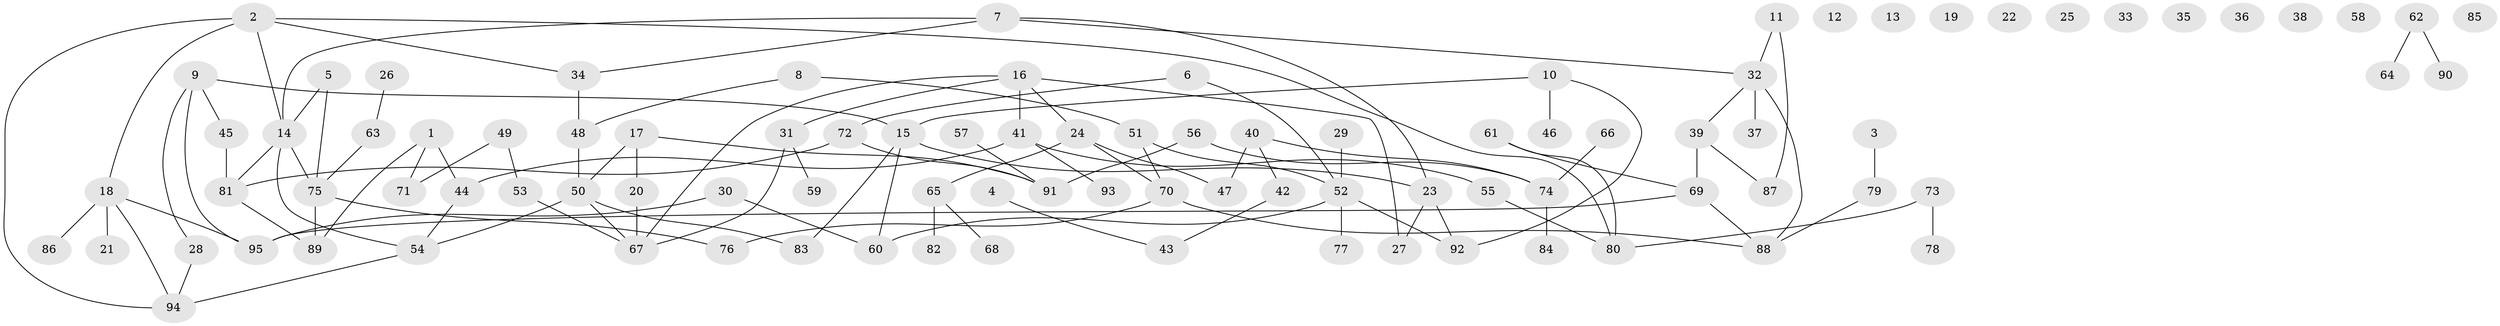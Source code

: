 // coarse degree distribution, {4: 0.10638297872340426, 7: 0.0425531914893617, 2: 0.14893617021276595, 1: 0.23404255319148937, 6: 0.06382978723404255, 0: 0.2553191489361702, 10: 0.02127659574468085, 8: 0.02127659574468085, 5: 0.0851063829787234, 3: 0.02127659574468085}
// Generated by graph-tools (version 1.1) at 2025/16/03/04/25 18:16:43]
// undirected, 95 vertices, 113 edges
graph export_dot {
graph [start="1"]
  node [color=gray90,style=filled];
  1;
  2;
  3;
  4;
  5;
  6;
  7;
  8;
  9;
  10;
  11;
  12;
  13;
  14;
  15;
  16;
  17;
  18;
  19;
  20;
  21;
  22;
  23;
  24;
  25;
  26;
  27;
  28;
  29;
  30;
  31;
  32;
  33;
  34;
  35;
  36;
  37;
  38;
  39;
  40;
  41;
  42;
  43;
  44;
  45;
  46;
  47;
  48;
  49;
  50;
  51;
  52;
  53;
  54;
  55;
  56;
  57;
  58;
  59;
  60;
  61;
  62;
  63;
  64;
  65;
  66;
  67;
  68;
  69;
  70;
  71;
  72;
  73;
  74;
  75;
  76;
  77;
  78;
  79;
  80;
  81;
  82;
  83;
  84;
  85;
  86;
  87;
  88;
  89;
  90;
  91;
  92;
  93;
  94;
  95;
  1 -- 44;
  1 -- 71;
  1 -- 89;
  2 -- 14;
  2 -- 18;
  2 -- 34;
  2 -- 80;
  2 -- 94;
  3 -- 79;
  4 -- 43;
  5 -- 14;
  5 -- 75;
  6 -- 52;
  6 -- 72;
  7 -- 14;
  7 -- 23;
  7 -- 32;
  7 -- 34;
  8 -- 48;
  8 -- 51;
  9 -- 15;
  9 -- 28;
  9 -- 45;
  9 -- 95;
  10 -- 15;
  10 -- 46;
  10 -- 92;
  11 -- 32;
  11 -- 87;
  14 -- 54;
  14 -- 75;
  14 -- 81;
  15 -- 23;
  15 -- 60;
  15 -- 83;
  16 -- 24;
  16 -- 27;
  16 -- 31;
  16 -- 41;
  16 -- 67;
  17 -- 20;
  17 -- 50;
  17 -- 91;
  18 -- 21;
  18 -- 86;
  18 -- 94;
  18 -- 95;
  20 -- 67;
  23 -- 27;
  23 -- 92;
  24 -- 47;
  24 -- 65;
  24 -- 70;
  26 -- 63;
  28 -- 94;
  29 -- 52;
  30 -- 60;
  30 -- 95;
  31 -- 59;
  31 -- 67;
  32 -- 37;
  32 -- 39;
  32 -- 88;
  34 -- 48;
  39 -- 69;
  39 -- 87;
  40 -- 42;
  40 -- 47;
  40 -- 74;
  41 -- 44;
  41 -- 55;
  41 -- 93;
  42 -- 43;
  44 -- 54;
  45 -- 81;
  48 -- 50;
  49 -- 53;
  49 -- 71;
  50 -- 54;
  50 -- 67;
  50 -- 83;
  51 -- 52;
  51 -- 70;
  52 -- 60;
  52 -- 77;
  52 -- 92;
  53 -- 67;
  54 -- 94;
  55 -- 80;
  56 -- 74;
  56 -- 91;
  57 -- 91;
  61 -- 69;
  61 -- 80;
  62 -- 64;
  62 -- 90;
  63 -- 75;
  65 -- 68;
  65 -- 82;
  66 -- 74;
  69 -- 88;
  69 -- 95;
  70 -- 76;
  70 -- 88;
  72 -- 81;
  72 -- 91;
  73 -- 78;
  73 -- 80;
  74 -- 84;
  75 -- 76;
  75 -- 89;
  79 -- 88;
  81 -- 89;
}
